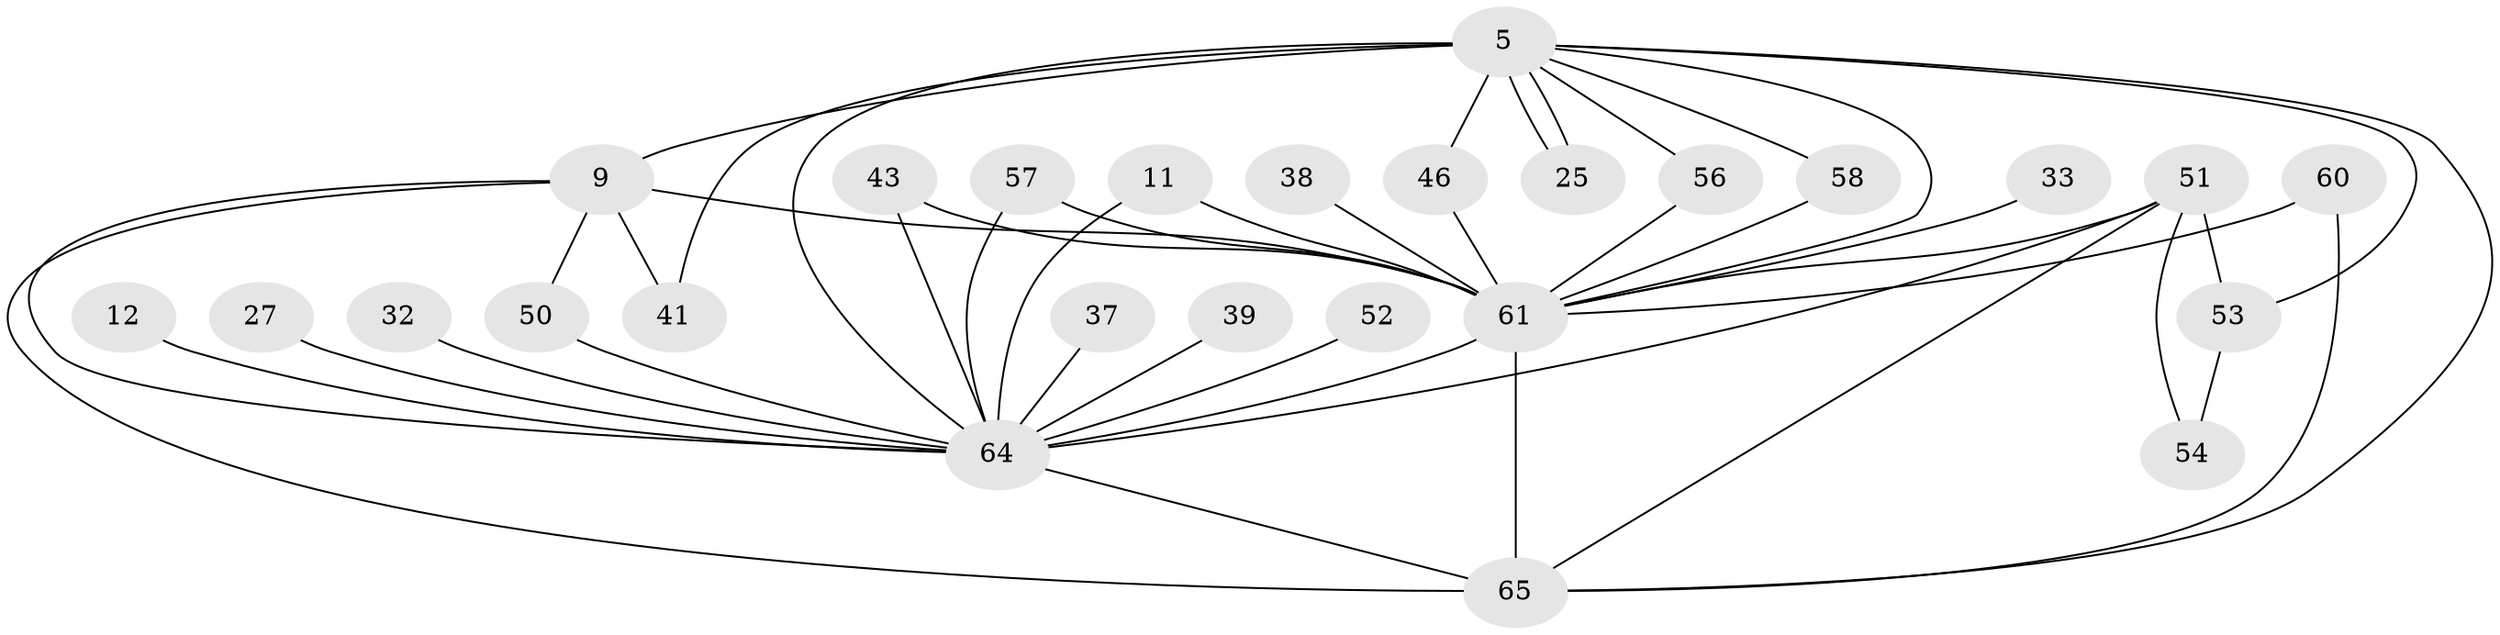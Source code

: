 // original degree distribution, {20: 0.046153846153846156, 10: 0.015384615384615385, 17: 0.015384615384615385, 19: 0.015384615384615385, 15: 0.015384615384615385, 14: 0.03076923076923077, 11: 0.015384615384615385, 2: 0.5230769230769231, 6: 0.06153846153846154, 3: 0.18461538461538463, 5: 0.03076923076923077, 4: 0.046153846153846156}
// Generated by graph-tools (version 1.1) at 2025/49/03/04/25 21:49:15]
// undirected, 26 vertices, 45 edges
graph export_dot {
graph [start="1"]
  node [color=gray90,style=filled];
  5 [super="+4"];
  9 [super="+3"];
  11;
  12;
  25;
  27;
  32 [super="+18"];
  33;
  37;
  38;
  39;
  41;
  43 [super="+36"];
  46;
  50;
  51 [super="+17+15+42+47"];
  52;
  53 [super="+40"];
  54;
  56;
  57;
  58;
  60 [super="+23"];
  61 [super="+31+7+49"];
  64 [super="+30+48+63+2"];
  65 [super="+62+10"];
  5 -- 9 [weight=4];
  5 -- 25;
  5 -- 25;
  5 -- 56;
  5 -- 41;
  5 -- 46;
  5 -- 58;
  5 -- 61 [weight=4];
  5 -- 65 [weight=6];
  5 -- 64 [weight=11];
  5 -- 53 [weight=3];
  9 -- 50;
  9 -- 41;
  9 -- 61 [weight=5];
  9 -- 65 [weight=4];
  9 -- 64 [weight=4];
  11 -- 61;
  11 -- 64;
  12 -- 64 [weight=2];
  27 -- 64;
  32 -- 64 [weight=2];
  33 -- 61 [weight=2];
  37 -- 64 [weight=2];
  38 -- 61 [weight=3];
  39 -- 64 [weight=2];
  43 -- 61;
  43 -- 64 [weight=2];
  46 -- 61;
  50 -- 64;
  51 -- 53;
  51 -- 61 [weight=2];
  51 -- 54;
  51 -- 65;
  51 -- 64 [weight=5];
  52 -- 64 [weight=2];
  53 -- 54;
  56 -- 61;
  57 -- 61;
  57 -- 64;
  58 -- 61;
  60 -- 61;
  60 -- 65 [weight=2];
  61 -- 65 [weight=9];
  61 -- 64 [weight=6];
  64 -- 65 [weight=7];
}
